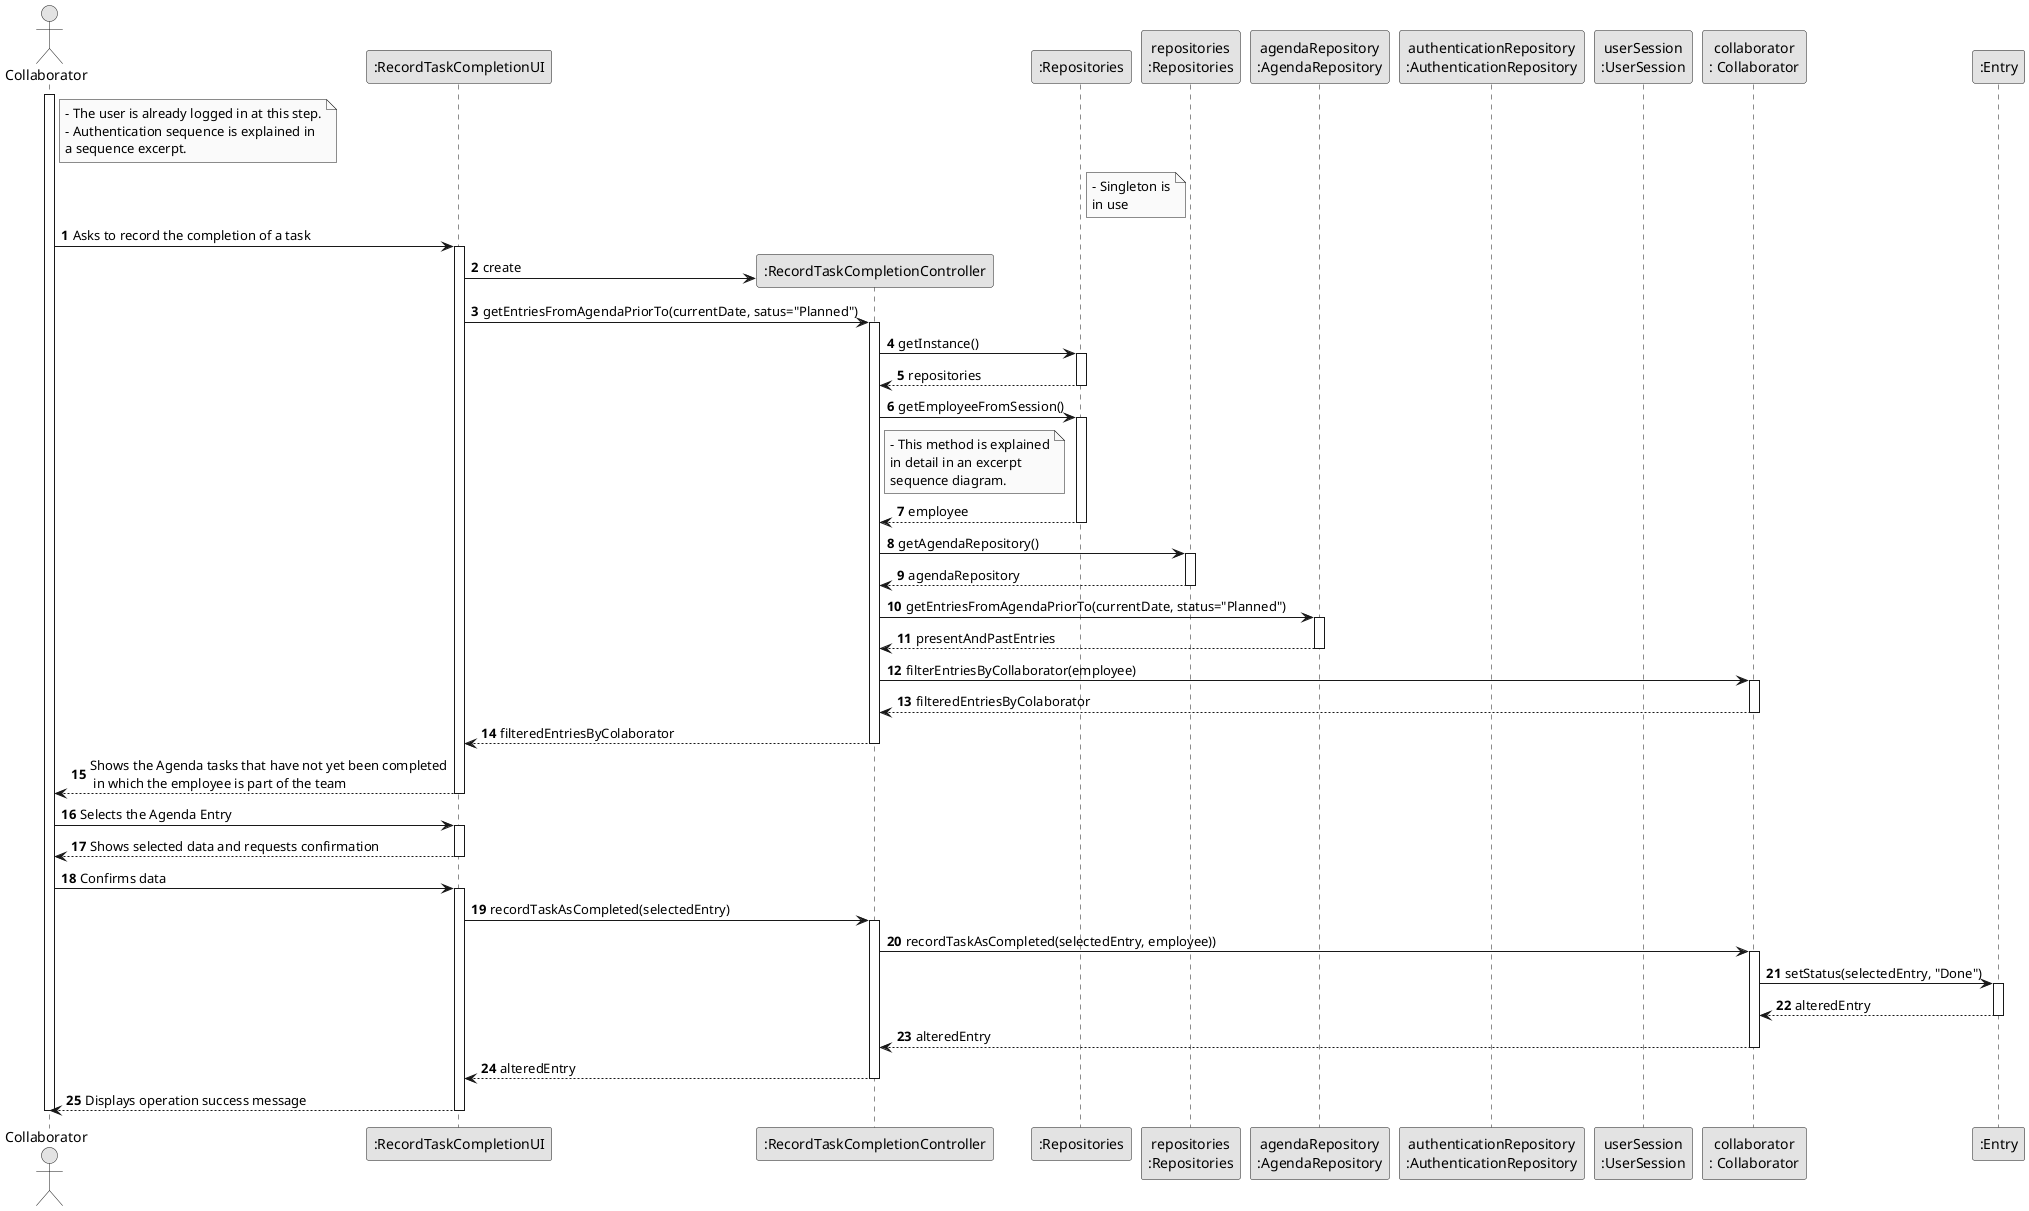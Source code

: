 @startuml
skinparam monochrome true
skinparam packageStyle rectangle
skinparam shadowing false

autonumber

'hide footbox
actor "Collaborator" as USR
participant ":RecordTaskCompletionUI" as UI
participant ":RecordTaskCompletionController" as controller
participant ":Repositories" as singleton
participant "repositories\n:Repositories" as rep
participant "agendaRepository\n:AgendaRepository" as agendaRepository
participant "authenticationRepository\n:AuthenticationRepository" as AUTH_REPO
participant "userSession\n:UserSession" as USR_SESSION
participant "collaborator\n: Collaborator" as CLBTR
participant ":Entry" as entry


note right of USR
    - The user is already logged in at this step.
    - Authentication sequence is explained in
    a sequence excerpt.
end note

note right of singleton
    - Singleton is
    in use
end note

activate USR

        USR -> UI :Asks to record the completion of a task

        activate UI

            UI -> controller** : create

            UI -> controller : getEntriesFromAgendaPriorTo(currentDate, satus="Planned")
            activate controller

                controller -> singleton : getInstance()
                activate singleton

                    singleton --> controller: repositories
                deactivate singleton

                controller -> singleton : getEmployeeFromSession()

                note right of controller
                    - This method is explained
                    in detail in an excerpt
                    sequence diagram.
                end note

                activate singleton

                singleton --> controller : employee

                deactivate singleton

                controller -> rep : getAgendaRepository()
                activate rep

                    rep --> controller: agendaRepository
                deactivate rep

                controller -> agendaRepository : getEntriesFromAgendaPriorTo(currentDate, status="Planned")


                activate agendaRepository

                    agendaRepository --> controller : presentAndPastEntries

                deactivate agendaRepository


                controller -> CLBTR : filterEntriesByCollaborator(employee)

                activate CLBTR

                    CLBTR --> controller : filteredEntriesByColaborator

                deactivate CLBTR

                controller --> UI : filteredEntriesByColaborator

            deactivate controller

            UI --> USR : Shows the Agenda tasks that have not yet been completed\n in which the employee is part of the team


        deactivate UI

        USR -> UI :Selects the Agenda Entry

            activate UI

            UI --> USR:Shows selected data and requests confirmation

            deactivate UI

        USR -> UI : Confirms data

            activate UI


            UI -> controller : recordTaskAsCompleted(selectedEntry)

                activate controller

                controller -> CLBTR : recordTaskAsCompleted(selectedEntry, employee))


                    activate CLBTR

                        CLBTR -> entry :setStatus(selectedEntry, "Done")

                        activate entry

                            entry --> CLBTR : alteredEntry

                        deactivate entry

                        CLBTR --> controller : alteredEntry

                    deactivate CLBTR

                        controller --> UI : alteredEntry

                deactivate controller

                UI --> USR :Displays operation success message

            deactivate UI

deactivate USR

@enduml
